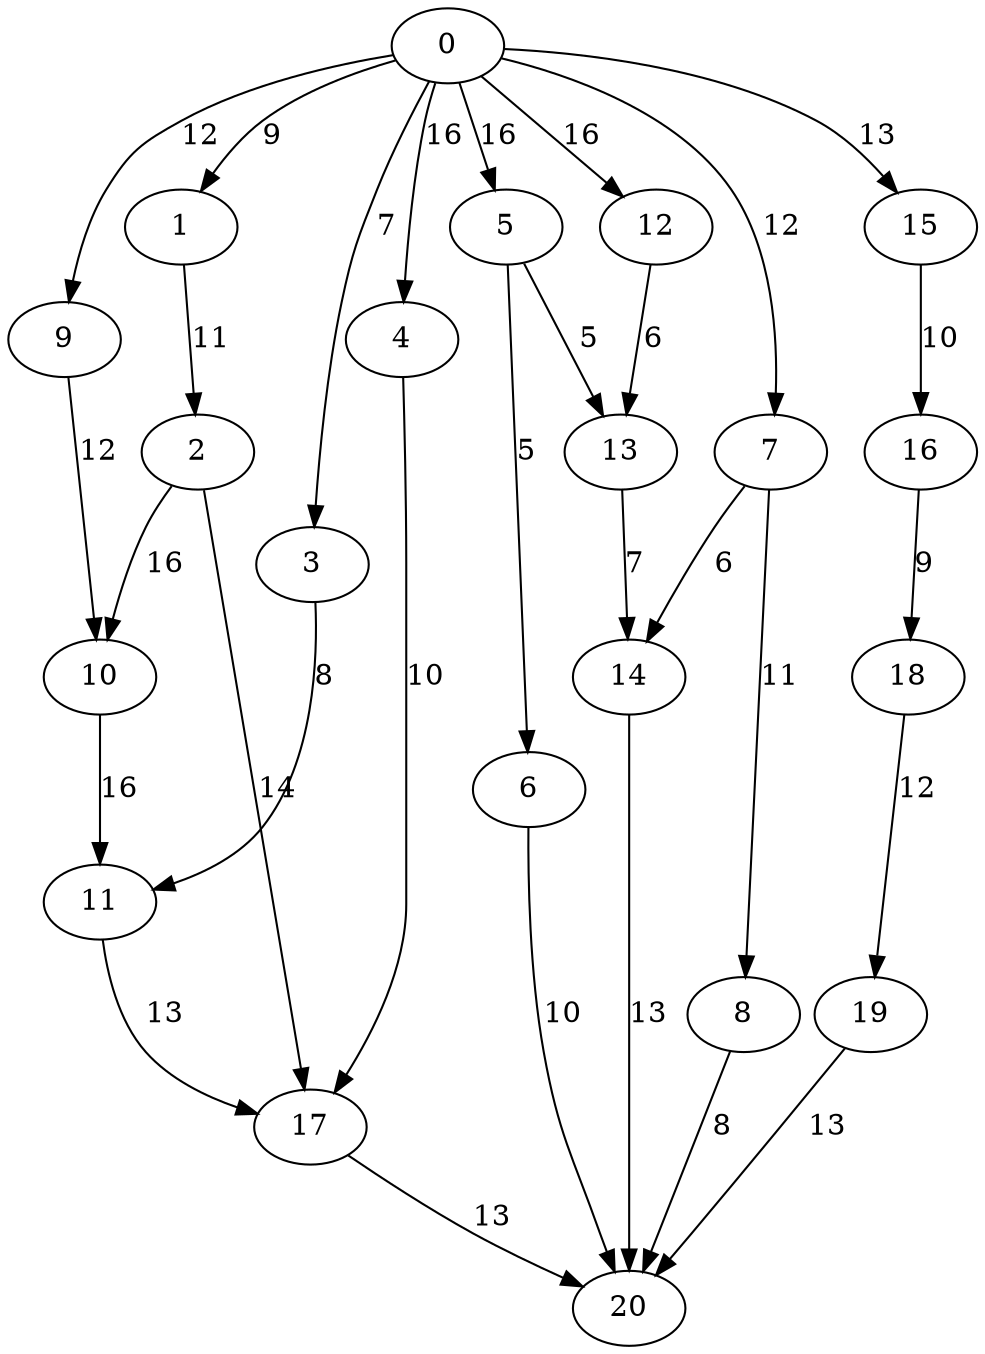 digraph t20p8_12 {
0 -> 1 [ label = 9 ];
0 -> 3 [ label = 7 ];
0 -> 4 [ label = 16 ];
0 -> 5 [ label = 16 ];
0 -> 7 [ label = 12 ];
0 -> 9 [ label = 12 ];
0 -> 12 [ label = 16 ];
0 -> 15 [ label = 13 ];
1 -> 2 [ label = 11 ];
2 -> 10 [ label = 16 ];
2 -> 17 [ label = 14 ];
3 -> 11 [ label = 8 ];
4 -> 17 [ label = 10 ];
5 -> 6 [ label = 5 ];
5 -> 13 [ label = 5 ];
6 -> 20 [ label = 10 ];
7 -> 8 [ label = 11 ];
7 -> 14 [ label = 6 ];
8 -> 20 [ label = 8 ];
9 -> 10 [ label = 12 ];
10 -> 11 [ label = 16 ];
11 -> 17 [ label = 13 ];
12 -> 13 [ label = 6 ];
13 -> 14 [ label = 7 ];
14 -> 20 [ label = 13 ];
15 -> 16 [ label = 10 ];
16 -> 18 [ label = 9 ];
17 -> 20 [ label = 13 ];
18 -> 19 [ label = 12 ];
19 -> 20 [ label = 13 ];
 }

